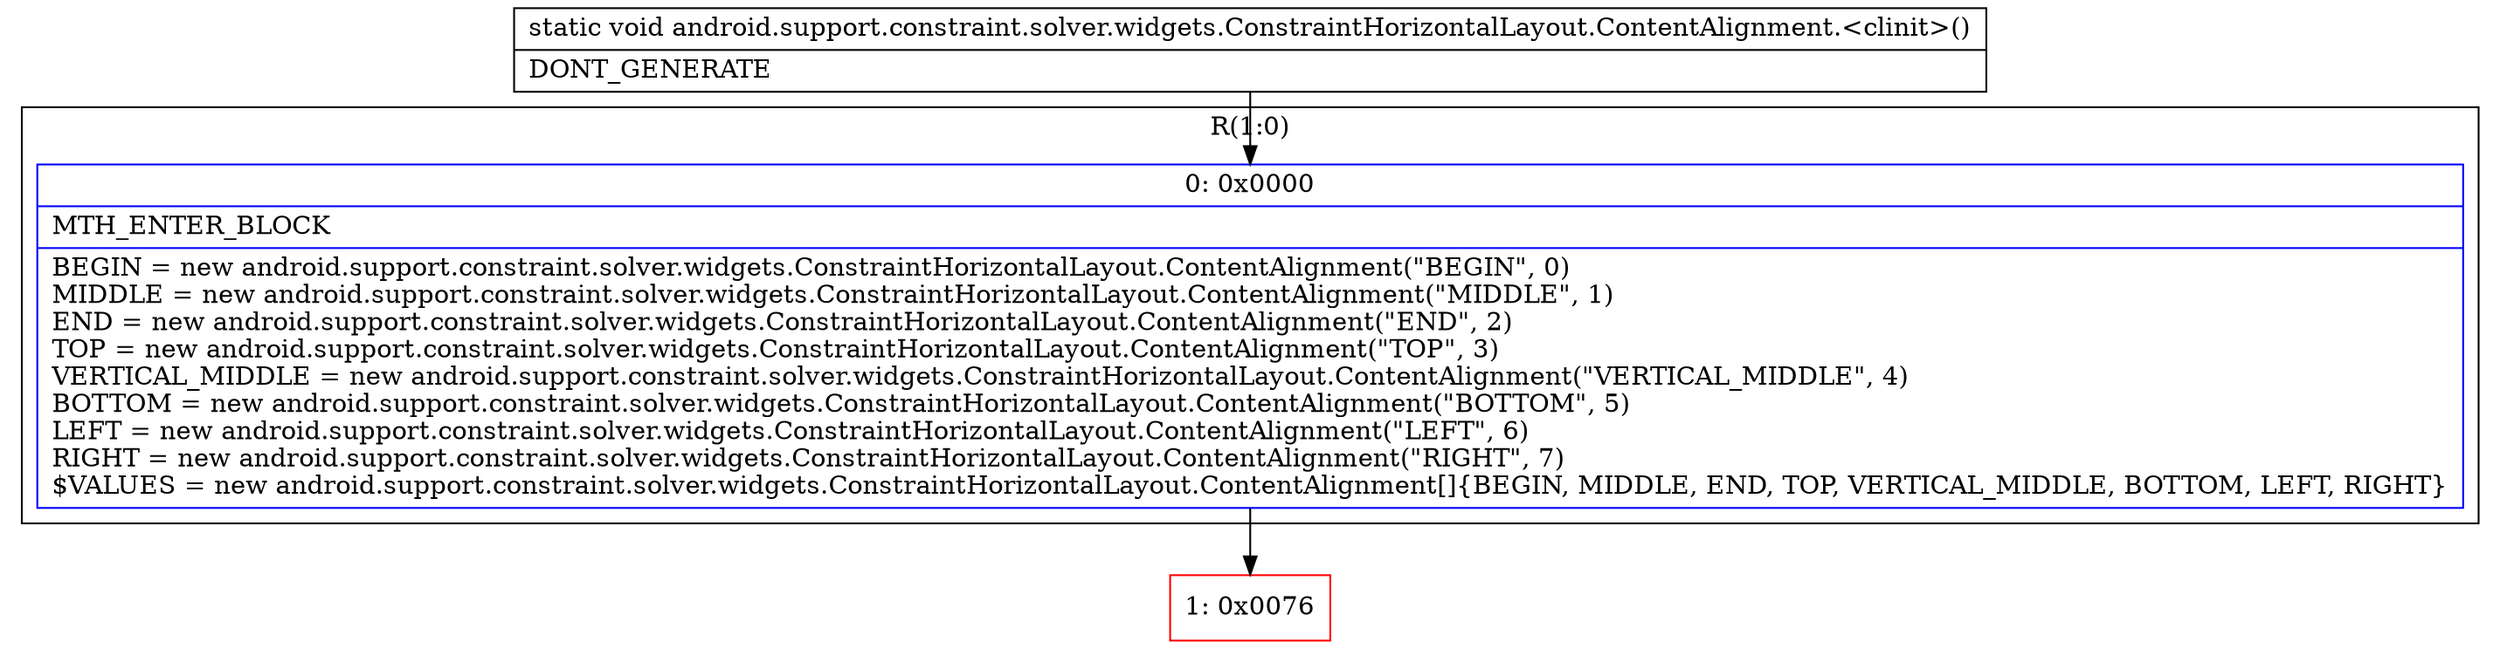 digraph "CFG forandroid.support.constraint.solver.widgets.ConstraintHorizontalLayout.ContentAlignment.\<clinit\>()V" {
subgraph cluster_Region_135950162 {
label = "R(1:0)";
node [shape=record,color=blue];
Node_0 [shape=record,label="{0\:\ 0x0000|MTH_ENTER_BLOCK\l|BEGIN = new android.support.constraint.solver.widgets.ConstraintHorizontalLayout.ContentAlignment(\"BEGIN\", 0)\lMIDDLE = new android.support.constraint.solver.widgets.ConstraintHorizontalLayout.ContentAlignment(\"MIDDLE\", 1)\lEND = new android.support.constraint.solver.widgets.ConstraintHorizontalLayout.ContentAlignment(\"END\", 2)\lTOP = new android.support.constraint.solver.widgets.ConstraintHorizontalLayout.ContentAlignment(\"TOP\", 3)\lVERTICAL_MIDDLE = new android.support.constraint.solver.widgets.ConstraintHorizontalLayout.ContentAlignment(\"VERTICAL_MIDDLE\", 4)\lBOTTOM = new android.support.constraint.solver.widgets.ConstraintHorizontalLayout.ContentAlignment(\"BOTTOM\", 5)\lLEFT = new android.support.constraint.solver.widgets.ConstraintHorizontalLayout.ContentAlignment(\"LEFT\", 6)\lRIGHT = new android.support.constraint.solver.widgets.ConstraintHorizontalLayout.ContentAlignment(\"RIGHT\", 7)\l$VALUES = new android.support.constraint.solver.widgets.ConstraintHorizontalLayout.ContentAlignment[]\{BEGIN, MIDDLE, END, TOP, VERTICAL_MIDDLE, BOTTOM, LEFT, RIGHT\}\l}"];
}
Node_1 [shape=record,color=red,label="{1\:\ 0x0076}"];
MethodNode[shape=record,label="{static void android.support.constraint.solver.widgets.ConstraintHorizontalLayout.ContentAlignment.\<clinit\>()  | DONT_GENERATE\l}"];
MethodNode -> Node_0;
Node_0 -> Node_1;
}


